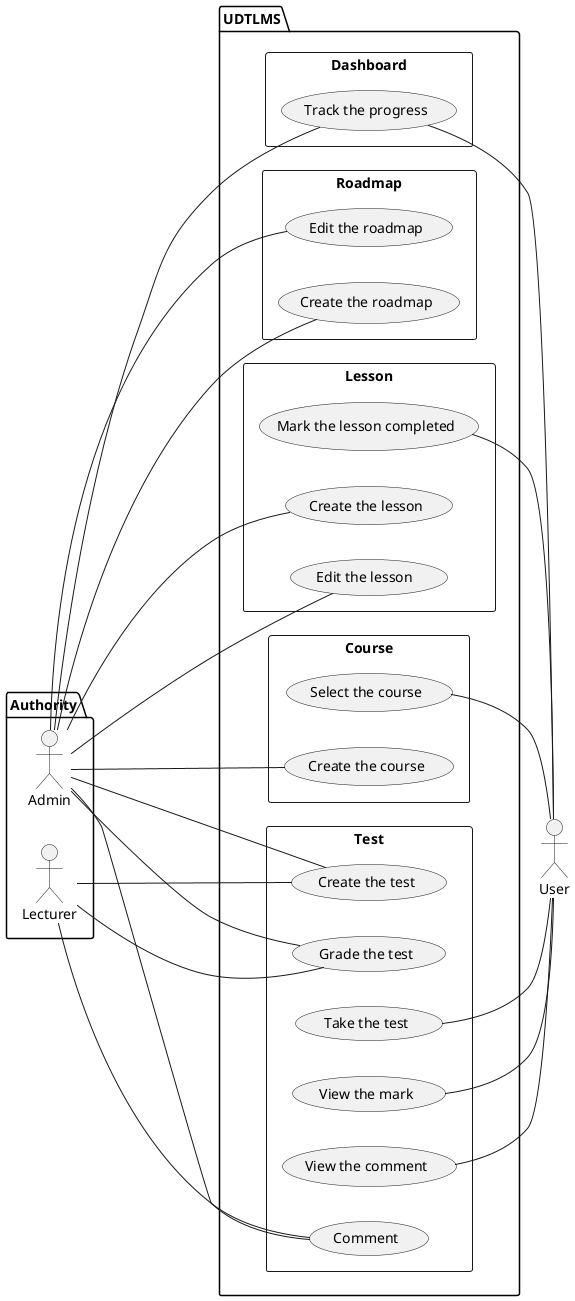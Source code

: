 @startuml
left to right direction

package UDTLMS {
    rectangle Roadmap {
        usecase "Edit the roadmap" as uc2
        usecase "Create the roadmap" as uc3
    }
    rectangle Dashboard {
        usecase "Track the progress" as uc5
    }
    rectangle Lesson {
        usecase "Create the lesson" as uc4
        usecase "Edit the lesson " as uc8
        usecase "Mark the lesson completed" as uc9
    }
    rectangle Test {
        usecase "Create the test" as uc1
        usecase "Grade the test" as uc7 
        usecase "Take the test" as uc10
        usecase "View the mark" as uc12
        usecase "View the comment" as uc13
        usecase "Comment" as uc16

    }
    rectangle Course {
        usecase "Select the course" as uc14
        usecase "Create the course" as uc15
    }
}

package Authority {
    actor Admin 
    actor Lecturer
}

Admin --- uc2
Admin --- uc3

Admin --- uc5

Admin --- uc4
Admin --- uc8

Admin --- uc1
Admin --- uc7
Lecturer ---- uc7
Lecturer ---- uc1

Admin ---- uc16
Admin ---- uc15
Lecturer ---- uc16

actor User
uc5 - User
uc9 - User
uc10 -- User
uc12 -- User
uc13 -- User 
uc14 -- User

@enduml 